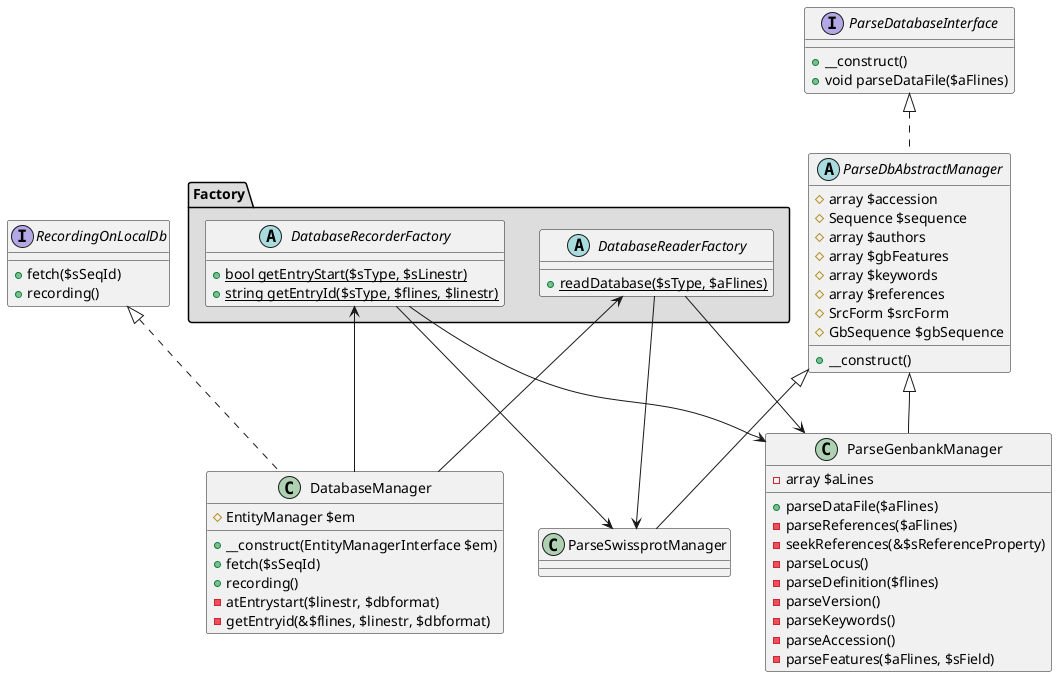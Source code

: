 @startuml

package "Factory" #DDDDDD {
    abstract DatabaseReaderFactory {
        + {static} readDatabase($sType, $aFlines)
    }


    abstract DatabaseRecorderFactory {
        + {static} bool getEntryStart($sType, $sLinestr)
        + {static} string getEntryId($sType, $flines, $linestr)
    }
}

class DatabaseManager implements RecordingOnLocalDb {
    # EntityManager $em
    + __construct(EntityManagerInterface $em)
    + fetch($sSeqId)
    + recording()
    - atEntrystart($linestr, $dbformat)
    - getEntryid(&$flines, $linestr, $dbformat)
}


interface ParseDatabaseInterface {
    + __construct()
    + void parseDataFile($aFlines)
}

class ParseGenbankManager extends ParseDbAbstractManager {
    - array $aLines
    + parseDataFile($aFlines)
    - parseReferences($aFlines)
    - seekReferences(&$sReferenceProperty)
    - parseLocus()
    - parseDefinition($flines)
    - parseVersion()
    - parseKeywords()
    - parseAccession()
    - parseFeatures($aFlines, $sField)
}

class ParseSwissprotManager extends ParseDbAbstractManager

interface RecordingOnLocalDb {
    + fetch($sSeqId)
    + recording()
}

abstract ParseDbAbstractManager implements ParseDatabaseInterface {
    # array $accession
    # Sequence $sequence
    # array $authors
    # array $gbFeatures
    # array $keywords
    # array $references
    # SrcForm $srcForm
    # GbSequence $gbSequence
    + __construct()
}

DatabaseRecorderFactory <-- DatabaseManager
DatabaseReaderFactory <-- DatabaseManager

DatabaseRecorderFactory --> ParseGenbankManager
DatabaseRecorderFactory --> ParseSwissprotManager

DatabaseReaderFactory --> ParseGenbankManager
DatabaseReaderFactory --> ParseSwissprotManager

@enduml